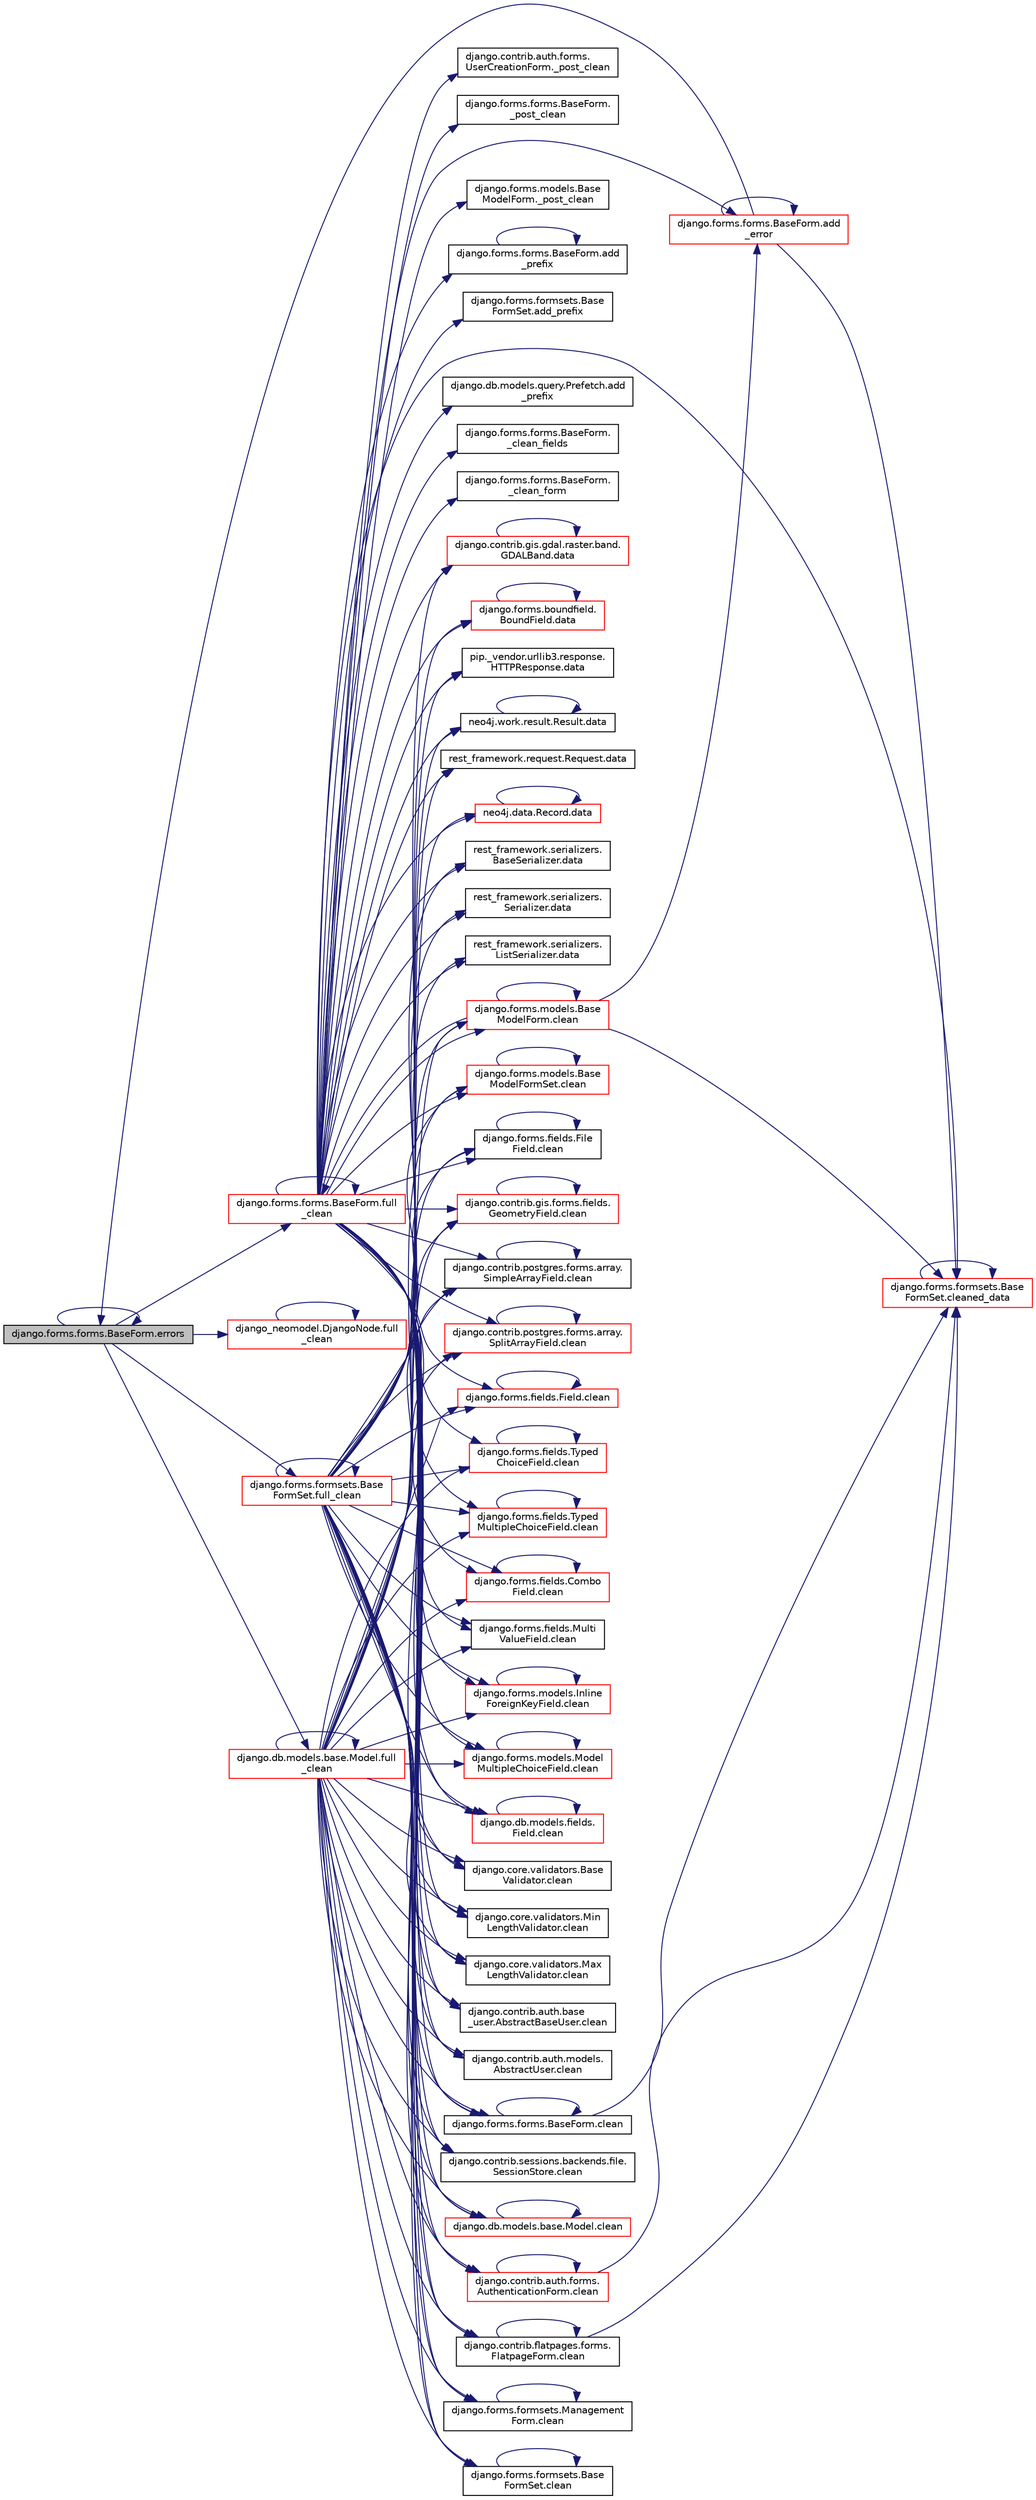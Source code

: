 digraph "django.forms.forms.BaseForm.errors"
{
 // LATEX_PDF_SIZE
  edge [fontname="Helvetica",fontsize="10",labelfontname="Helvetica",labelfontsize="10"];
  node [fontname="Helvetica",fontsize="10",shape=record];
  rankdir="LR";
  Node1 [label="django.forms.forms.BaseForm.errors",height=0.2,width=0.4,color="black", fillcolor="grey75", style="filled", fontcolor="black",tooltip=" "];
  Node1 -> Node1 [color="midnightblue",fontsize="10",style="solid",fontname="Helvetica"];
  Node1 -> Node2 [color="midnightblue",fontsize="10",style="solid",fontname="Helvetica"];
  Node2 [label="django.forms.forms.BaseForm.full\l_clean",height=0.2,width=0.4,color="red", fillcolor="white", style="filled",URL="$d8/d44/classdjango_1_1forms_1_1forms_1_1_base_form.html#acb359d947a031d78659b4d55addd67fc",tooltip=" "];
  Node2 -> Node3 [color="midnightblue",fontsize="10",style="solid",fontname="Helvetica"];
  Node3 [label="django.forms.forms.BaseForm.\l_clean_fields",height=0.2,width=0.4,color="black", fillcolor="white", style="filled",URL="$d8/d44/classdjango_1_1forms_1_1forms_1_1_base_form.html#a83aa162a8546268115f897e2a3b6fb15",tooltip=" "];
  Node2 -> Node4 [color="midnightblue",fontsize="10",style="solid",fontname="Helvetica"];
  Node4 [label="django.forms.forms.BaseForm.\l_clean_form",height=0.2,width=0.4,color="black", fillcolor="white", style="filled",URL="$d8/d44/classdjango_1_1forms_1_1forms_1_1_base_form.html#a99bda97815bb5242914022832f94bfe1",tooltip=" "];
  Node2 -> Node5 [color="midnightblue",fontsize="10",style="solid",fontname="Helvetica"];
  Node5 [label="django.contrib.auth.forms.\lUserCreationForm._post_clean",height=0.2,width=0.4,color="black", fillcolor="white", style="filled",URL="$da/d3b/classdjango_1_1contrib_1_1auth_1_1forms_1_1_user_creation_form.html#a8834430d5c139dac7327a6bbcfb1a284",tooltip=" "];
  Node2 -> Node6 [color="midnightblue",fontsize="10",style="solid",fontname="Helvetica"];
  Node6 [label="django.forms.forms.BaseForm.\l_post_clean",height=0.2,width=0.4,color="black", fillcolor="white", style="filled",URL="$d8/d44/classdjango_1_1forms_1_1forms_1_1_base_form.html#ae89876a83bcafc933db537b2a954ca79",tooltip=" "];
  Node2 -> Node7 [color="midnightblue",fontsize="10",style="solid",fontname="Helvetica"];
  Node7 [label="django.forms.models.Base\lModelForm._post_clean",height=0.2,width=0.4,color="black", fillcolor="white", style="filled",URL="$d8/dd8/classdjango_1_1forms_1_1models_1_1_base_model_form.html#a2d2dafc92546e50df3d910ba3dcd52ab",tooltip=" "];
  Node2 -> Node8 [color="midnightblue",fontsize="10",style="solid",fontname="Helvetica"];
  Node8 [label="django.forms.forms.BaseForm.add\l_error",height=0.2,width=0.4,color="red", fillcolor="white", style="filled",URL="$d8/d44/classdjango_1_1forms_1_1forms_1_1_base_form.html#acf2237ac07f8871141489ce1ae752f76",tooltip=" "];
  Node8 -> Node8 [color="midnightblue",fontsize="10",style="solid",fontname="Helvetica"];
  Node8 -> Node9 [color="midnightblue",fontsize="10",style="solid",fontname="Helvetica"];
  Node9 [label="django.forms.formsets.Base\lFormSet.cleaned_data",height=0.2,width=0.4,color="red", fillcolor="white", style="filled",URL="$d5/d7f/classdjango_1_1forms_1_1formsets_1_1_base_form_set.html#aa38b8e30dcee162b6d31447ab61d43fc",tooltip=" "];
  Node9 -> Node9 [color="midnightblue",fontsize="10",style="solid",fontname="Helvetica"];
  Node8 -> Node1 [color="midnightblue",fontsize="10",style="solid",fontname="Helvetica"];
  Node2 -> Node846 [color="midnightblue",fontsize="10",style="solid",fontname="Helvetica"];
  Node846 [label="django.forms.forms.BaseForm.add\l_prefix",height=0.2,width=0.4,color="black", fillcolor="white", style="filled",URL="$d8/d44/classdjango_1_1forms_1_1forms_1_1_base_form.html#a1675d80825ffda150c10bb5d395a7533",tooltip=" "];
  Node846 -> Node846 [color="midnightblue",fontsize="10",style="solid",fontname="Helvetica"];
  Node2 -> Node847 [color="midnightblue",fontsize="10",style="solid",fontname="Helvetica"];
  Node847 [label="django.forms.formsets.Base\lFormSet.add_prefix",height=0.2,width=0.4,color="black", fillcolor="white", style="filled",URL="$d5/d7f/classdjango_1_1forms_1_1formsets_1_1_base_form_set.html#ab7c9950ee4e47460bda858b3cac9032e",tooltip=" "];
  Node2 -> Node848 [color="midnightblue",fontsize="10",style="solid",fontname="Helvetica"];
  Node848 [label="django.db.models.query.Prefetch.add\l_prefix",height=0.2,width=0.4,color="black", fillcolor="white", style="filled",URL="$d0/dbb/classdjango_1_1db_1_1models_1_1query_1_1_prefetch.html#a941eb118060011d33399f408d2ef3dfa",tooltip=" "];
  Node2 -> Node1086 [color="midnightblue",fontsize="10",style="solid",fontname="Helvetica"];
  Node1086 [label="django.contrib.auth.base\l_user.AbstractBaseUser.clean",height=0.2,width=0.4,color="black", fillcolor="white", style="filled",URL="$d6/d40/classdjango_1_1contrib_1_1auth_1_1base__user_1_1_abstract_base_user.html#aad0f9f63494338734d6d42ecdb95e553",tooltip=" "];
  Node2 -> Node1087 [color="midnightblue",fontsize="10",style="solid",fontname="Helvetica"];
  Node1087 [label="django.contrib.auth.forms.\lAuthenticationForm.clean",height=0.2,width=0.4,color="red", fillcolor="white", style="filled",URL="$d3/d34/classdjango_1_1contrib_1_1auth_1_1forms_1_1_authentication_form.html#a7582ce605c846d85757b967f54ebbb3b",tooltip=" "];
  Node1087 -> Node1087 [color="midnightblue",fontsize="10",style="solid",fontname="Helvetica"];
  Node1087 -> Node9 [color="midnightblue",fontsize="10",style="solid",fontname="Helvetica"];
  Node2 -> Node1091 [color="midnightblue",fontsize="10",style="solid",fontname="Helvetica"];
  Node1091 [label="django.contrib.auth.models.\lAbstractUser.clean",height=0.2,width=0.4,color="black", fillcolor="white", style="filled",URL="$dc/db0/classdjango_1_1contrib_1_1auth_1_1models_1_1_abstract_user.html#a16177ac80d9628a91b04baa79efb6fd9",tooltip=" "];
  Node2 -> Node1092 [color="midnightblue",fontsize="10",style="solid",fontname="Helvetica"];
  Node1092 [label="django.contrib.flatpages.forms.\lFlatpageForm.clean",height=0.2,width=0.4,color="black", fillcolor="white", style="filled",URL="$de/d43/classdjango_1_1contrib_1_1flatpages_1_1forms_1_1_flatpage_form.html#a51d9513fb11818ccc8bc81139ce29bed",tooltip=" "];
  Node1092 -> Node1092 [color="midnightblue",fontsize="10",style="solid",fontname="Helvetica"];
  Node1092 -> Node9 [color="midnightblue",fontsize="10",style="solid",fontname="Helvetica"];
  Node2 -> Node1093 [color="midnightblue",fontsize="10",style="solid",fontname="Helvetica"];
  Node1093 [label="django.contrib.sessions.backends.file.\lSessionStore.clean",height=0.2,width=0.4,color="black", fillcolor="white", style="filled",URL="$dc/dba/classdjango_1_1contrib_1_1sessions_1_1backends_1_1file_1_1_session_store.html#a466310a9289ada8808cade6ffc78d1f8",tooltip=" "];
  Node2 -> Node1094 [color="midnightblue",fontsize="10",style="solid",fontname="Helvetica"];
  Node1094 [label="django.db.models.base.Model.clean",height=0.2,width=0.4,color="red", fillcolor="white", style="filled",URL="$da/d39/classdjango_1_1db_1_1models_1_1base_1_1_model.html#a80763289e5ab2e47356a81c107d3f692",tooltip=" "];
  Node1094 -> Node1094 [color="midnightblue",fontsize="10",style="solid",fontname="Helvetica"];
  Node2 -> Node1119 [color="midnightblue",fontsize="10",style="solid",fontname="Helvetica"];
  Node1119 [label="django.forms.forms.BaseForm.clean",height=0.2,width=0.4,color="black", fillcolor="white", style="filled",URL="$d8/d44/classdjango_1_1forms_1_1forms_1_1_base_form.html#aac9e2e177a9d7f1e4ee73b3ebfed6719",tooltip=" "];
  Node1119 -> Node1119 [color="midnightblue",fontsize="10",style="solid",fontname="Helvetica"];
  Node1119 -> Node9 [color="midnightblue",fontsize="10",style="solid",fontname="Helvetica"];
  Node2 -> Node1120 [color="midnightblue",fontsize="10",style="solid",fontname="Helvetica"];
  Node1120 [label="django.forms.formsets.Management\lForm.clean",height=0.2,width=0.4,color="black", fillcolor="white", style="filled",URL="$dd/dc7/classdjango_1_1forms_1_1formsets_1_1_management_form.html#ab3753084432fb91ceaf89cc9d99ff835",tooltip=" "];
  Node1120 -> Node1120 [color="midnightblue",fontsize="10",style="solid",fontname="Helvetica"];
  Node2 -> Node1121 [color="midnightblue",fontsize="10",style="solid",fontname="Helvetica"];
  Node1121 [label="django.forms.formsets.Base\lFormSet.clean",height=0.2,width=0.4,color="black", fillcolor="white", style="filled",URL="$d5/d7f/classdjango_1_1forms_1_1formsets_1_1_base_form_set.html#a53d5a61b00eea6e841a8c1f648087ac2",tooltip=" "];
  Node1121 -> Node1121 [color="midnightblue",fontsize="10",style="solid",fontname="Helvetica"];
  Node2 -> Node1122 [color="midnightblue",fontsize="10",style="solid",fontname="Helvetica"];
  Node1122 [label="django.forms.models.Base\lModelForm.clean",height=0.2,width=0.4,color="red", fillcolor="white", style="filled",URL="$d8/dd8/classdjango_1_1forms_1_1models_1_1_base_model_form.html#abbcddac6d29c87ce3f49fba983f5df0a",tooltip=" "];
  Node1122 -> Node8 [color="midnightblue",fontsize="10",style="solid",fontname="Helvetica"];
  Node1122 -> Node1122 [color="midnightblue",fontsize="10",style="solid",fontname="Helvetica"];
  Node1122 -> Node9 [color="midnightblue",fontsize="10",style="solid",fontname="Helvetica"];
  Node1122 -> Node2 [color="midnightblue",fontsize="10",style="solid",fontname="Helvetica"];
  Node2 -> Node1137 [color="midnightblue",fontsize="10",style="solid",fontname="Helvetica"];
  Node1137 [label="django.forms.models.Base\lModelFormSet.clean",height=0.2,width=0.4,color="red", fillcolor="white", style="filled",URL="$d5/d31/classdjango_1_1forms_1_1models_1_1_base_model_form_set.html#aeb5f8ac417ef44d2a90e7502ccf90482",tooltip=" "];
  Node1137 -> Node1137 [color="midnightblue",fontsize="10",style="solid",fontname="Helvetica"];
  Node2 -> Node1168 [color="midnightblue",fontsize="10",style="solid",fontname="Helvetica"];
  Node1168 [label="django.forms.fields.File\lField.clean",height=0.2,width=0.4,color="black", fillcolor="white", style="filled",URL="$d3/d1b/classdjango_1_1forms_1_1fields_1_1_file_field.html#ae3c8299b20e606d1260e775eda586ccd",tooltip=" "];
  Node1168 -> Node1168 [color="midnightblue",fontsize="10",style="solid",fontname="Helvetica"];
  Node2 -> Node1169 [color="midnightblue",fontsize="10",style="solid",fontname="Helvetica"];
  Node1169 [label="django.contrib.gis.forms.fields.\lGeometryField.clean",height=0.2,width=0.4,color="red", fillcolor="white", style="filled",URL="$d6/d61/classdjango_1_1contrib_1_1gis_1_1forms_1_1fields_1_1_geometry_field.html#ad1db3bbf833e06307ae89407f6e39c3a",tooltip=" "];
  Node1169 -> Node1169 [color="midnightblue",fontsize="10",style="solid",fontname="Helvetica"];
  Node2 -> Node1188 [color="midnightblue",fontsize="10",style="solid",fontname="Helvetica"];
  Node1188 [label="django.contrib.postgres.forms.array.\lSimpleArrayField.clean",height=0.2,width=0.4,color="black", fillcolor="white", style="filled",URL="$de/da4/classdjango_1_1contrib_1_1postgres_1_1forms_1_1array_1_1_simple_array_field.html#a755fc4cbcd570ffde05142c3ce150d40",tooltip=" "];
  Node1188 -> Node1188 [color="midnightblue",fontsize="10",style="solid",fontname="Helvetica"];
  Node2 -> Node1189 [color="midnightblue",fontsize="10",style="solid",fontname="Helvetica"];
  Node1189 [label="django.contrib.postgres.forms.array.\lSplitArrayField.clean",height=0.2,width=0.4,color="red", fillcolor="white", style="filled",URL="$d4/da1/classdjango_1_1contrib_1_1postgres_1_1forms_1_1array_1_1_split_array_field.html#ac50f298c7b1e3fff235e3fe0869cd01e",tooltip=" "];
  Node1189 -> Node1189 [color="midnightblue",fontsize="10",style="solid",fontname="Helvetica"];
  Node2 -> Node1191 [color="midnightblue",fontsize="10",style="solid",fontname="Helvetica"];
  Node1191 [label="django.forms.fields.Field.clean",height=0.2,width=0.4,color="red", fillcolor="white", style="filled",URL="$d2/d0d/classdjango_1_1forms_1_1fields_1_1_field.html#ac067d0195ef0f3a2c37b00ec6118c25a",tooltip=" "];
  Node1191 -> Node1191 [color="midnightblue",fontsize="10",style="solid",fontname="Helvetica"];
  Node2 -> Node1379 [color="midnightblue",fontsize="10",style="solid",fontname="Helvetica"];
  Node1379 [label="django.forms.fields.Typed\lChoiceField.clean",height=0.2,width=0.4,color="red", fillcolor="white", style="filled",URL="$d4/dc6/classdjango_1_1forms_1_1fields_1_1_typed_choice_field.html#a48fa455561a0650fb71dc21fb5cd7eb3",tooltip=" "];
  Node1379 -> Node1379 [color="midnightblue",fontsize="10",style="solid",fontname="Helvetica"];
  Node2 -> Node1382 [color="midnightblue",fontsize="10",style="solid",fontname="Helvetica"];
  Node1382 [label="django.forms.fields.Typed\lMultipleChoiceField.clean",height=0.2,width=0.4,color="red", fillcolor="white", style="filled",URL="$d5/db0/classdjango_1_1forms_1_1fields_1_1_typed_multiple_choice_field.html#a74717f459998af65b3437d98ab244fcf",tooltip=" "];
  Node1382 -> Node1382 [color="midnightblue",fontsize="10",style="solid",fontname="Helvetica"];
  Node2 -> Node1383 [color="midnightblue",fontsize="10",style="solid",fontname="Helvetica"];
  Node1383 [label="django.forms.fields.Combo\lField.clean",height=0.2,width=0.4,color="red", fillcolor="white", style="filled",URL="$dd/d80/classdjango_1_1forms_1_1fields_1_1_combo_field.html#ae690c346f89c9dda4bc0f81e059e7fab",tooltip=" "];
  Node1383 -> Node1383 [color="midnightblue",fontsize="10",style="solid",fontname="Helvetica"];
  Node2 -> Node1384 [color="midnightblue",fontsize="10",style="solid",fontname="Helvetica"];
  Node1384 [label="django.forms.fields.Multi\lValueField.clean",height=0.2,width=0.4,color="black", fillcolor="white", style="filled",URL="$da/dea/classdjango_1_1forms_1_1fields_1_1_multi_value_field.html#a3c81eed402e2d4259b57d2b23feb3796",tooltip=" "];
  Node2 -> Node1385 [color="midnightblue",fontsize="10",style="solid",fontname="Helvetica"];
  Node1385 [label="django.forms.models.Inline\lForeignKeyField.clean",height=0.2,width=0.4,color="red", fillcolor="white", style="filled",URL="$d7/d15/classdjango_1_1forms_1_1models_1_1_inline_foreign_key_field.html#a0da0a2e2f1ff47bb521a7268eada941e",tooltip=" "];
  Node1385 -> Node1385 [color="midnightblue",fontsize="10",style="solid",fontname="Helvetica"];
  Node2 -> Node1387 [color="midnightblue",fontsize="10",style="solid",fontname="Helvetica"];
  Node1387 [label="django.forms.models.Model\lMultipleChoiceField.clean",height=0.2,width=0.4,color="red", fillcolor="white", style="filled",URL="$d3/d8a/classdjango_1_1forms_1_1models_1_1_model_multiple_choice_field.html#a5fe4a77a897fef91b3de7ccc8e883b3e",tooltip=" "];
  Node1387 -> Node1387 [color="midnightblue",fontsize="10",style="solid",fontname="Helvetica"];
  Node2 -> Node1399 [color="midnightblue",fontsize="10",style="solid",fontname="Helvetica"];
  Node1399 [label="django.db.models.fields.\lField.clean",height=0.2,width=0.4,color="red", fillcolor="white", style="filled",URL="$db/d75/classdjango_1_1db_1_1models_1_1fields_1_1_field.html#ae5e0fc7f93205a2b790c69ad2de9c0c5",tooltip=" "];
  Node1399 -> Node1399 [color="midnightblue",fontsize="10",style="solid",fontname="Helvetica"];
  Node2 -> Node1400 [color="midnightblue",fontsize="10",style="solid",fontname="Helvetica"];
  Node1400 [label="django.core.validators.Base\lValidator.clean",height=0.2,width=0.4,color="black", fillcolor="white", style="filled",URL="$df/d4a/classdjango_1_1core_1_1validators_1_1_base_validator.html#af589e564b77a40a626b6122348e0e44a",tooltip=" "];
  Node2 -> Node1401 [color="midnightblue",fontsize="10",style="solid",fontname="Helvetica"];
  Node1401 [label="django.core.validators.Min\lLengthValidator.clean",height=0.2,width=0.4,color="black", fillcolor="white", style="filled",URL="$d0/d4f/classdjango_1_1core_1_1validators_1_1_min_length_validator.html#aa2a603d7a98976ed0d49e69440c5651d",tooltip=" "];
  Node2 -> Node1402 [color="midnightblue",fontsize="10",style="solid",fontname="Helvetica"];
  Node1402 [label="django.core.validators.Max\lLengthValidator.clean",height=0.2,width=0.4,color="black", fillcolor="white", style="filled",URL="$d5/d69/classdjango_1_1core_1_1validators_1_1_max_length_validator.html#a26c241ee99dffe38532be278cd200aff",tooltip=" "];
  Node2 -> Node9 [color="midnightblue",fontsize="10",style="solid",fontname="Helvetica"];
  Node2 -> Node835 [color="midnightblue",fontsize="10",style="solid",fontname="Helvetica"];
  Node835 [label="django.forms.boundfield.\lBoundField.data",height=0.2,width=0.4,color="red", fillcolor="white", style="filled",URL="$da/d92/classdjango_1_1forms_1_1boundfield_1_1_bound_field.html#ab171a7cf1b7f223c5a378a8a216c665d",tooltip=" "];
  Node835 -> Node835 [color="midnightblue",fontsize="10",style="solid",fontname="Helvetica"];
  Node2 -> Node838 [color="midnightblue",fontsize="10",style="solid",fontname="Helvetica"];
  Node838 [label="pip._vendor.urllib3.response.\lHTTPResponse.data",height=0.2,width=0.4,color="black", fillcolor="white", style="filled",URL="$dd/d5a/classpip_1_1__vendor_1_1urllib3_1_1response_1_1_h_t_t_p_response.html#a6e7ac6d6d58cacbce67ec13daeedeb7c",tooltip=" "];
  Node2 -> Node837 [color="midnightblue",fontsize="10",style="solid",fontname="Helvetica"];
  Node837 [label="neo4j.work.result.Result.data",height=0.2,width=0.4,color="black", fillcolor="white", style="filled",URL="$d6/d93/classneo4j_1_1work_1_1result_1_1_result.html#a91a9d95693baed609c832d2306811873",tooltip=" "];
  Node837 -> Node837 [color="midnightblue",fontsize="10",style="solid",fontname="Helvetica"];
  Node2 -> Node839 [color="midnightblue",fontsize="10",style="solid",fontname="Helvetica"];
  Node839 [label="rest_framework.request.Request.data",height=0.2,width=0.4,color="black", fillcolor="white", style="filled",URL="$d9/d48/classrest__framework_1_1request_1_1_request.html#ae246e53ff4ce6ec7367efa833ac43eb7",tooltip=" "];
  Node2 -> Node836 [color="midnightblue",fontsize="10",style="solid",fontname="Helvetica"];
  Node836 [label="neo4j.data.Record.data",height=0.2,width=0.4,color="red", fillcolor="white", style="filled",URL="$d8/da3/classneo4j_1_1data_1_1_record.html#a24123084c9f60275847a4509076677bf",tooltip=" "];
  Node836 -> Node836 [color="midnightblue",fontsize="10",style="solid",fontname="Helvetica"];
  Node2 -> Node840 [color="midnightblue",fontsize="10",style="solid",fontname="Helvetica"];
  Node840 [label="rest_framework.serializers.\lBaseSerializer.data",height=0.2,width=0.4,color="black", fillcolor="white", style="filled",URL="$d9/de7/classrest__framework_1_1serializers_1_1_base_serializer.html#ab8e2dde5ecf9c3cc38be55e4b92f7fae",tooltip=" "];
  Node2 -> Node841 [color="midnightblue",fontsize="10",style="solid",fontname="Helvetica"];
  Node841 [label="rest_framework.serializers.\lSerializer.data",height=0.2,width=0.4,color="black", fillcolor="white", style="filled",URL="$de/daf/classrest__framework_1_1serializers_1_1_serializer.html#a028ae12666279b96942ec52c9e0bfb70",tooltip=" "];
  Node2 -> Node842 [color="midnightblue",fontsize="10",style="solid",fontname="Helvetica"];
  Node842 [label="rest_framework.serializers.\lListSerializer.data",height=0.2,width=0.4,color="black", fillcolor="white", style="filled",URL="$d9/dee/classrest__framework_1_1serializers_1_1_list_serializer.html#a98b5c9f9dc18b200355dfed8df68dd19",tooltip=" "];
  Node2 -> Node823 [color="midnightblue",fontsize="10",style="solid",fontname="Helvetica"];
  Node823 [label="django.contrib.gis.gdal.raster.band.\lGDALBand.data",height=0.2,width=0.4,color="red", fillcolor="white", style="filled",URL="$d5/d4d/classdjango_1_1contrib_1_1gis_1_1gdal_1_1raster_1_1band_1_1_g_d_a_l_band.html#ab034c17962c340c65434561c57451461",tooltip=" "];
  Node823 -> Node823 [color="midnightblue",fontsize="10",style="solid",fontname="Helvetica"];
  Node2 -> Node2 [color="midnightblue",fontsize="10",style="solid",fontname="Helvetica"];
  Node1 -> Node1084 [color="midnightblue",fontsize="10",style="solid",fontname="Helvetica"];
  Node1084 [label="django.forms.formsets.Base\lFormSet.full_clean",height=0.2,width=0.4,color="red", fillcolor="white", style="filled",URL="$d5/d7f/classdjango_1_1forms_1_1formsets_1_1_base_form_set.html#ab85a836f8efaf3f794e9c34d427967f7",tooltip=" "];
  Node1084 -> Node1086 [color="midnightblue",fontsize="10",style="solid",fontname="Helvetica"];
  Node1084 -> Node1087 [color="midnightblue",fontsize="10",style="solid",fontname="Helvetica"];
  Node1084 -> Node1091 [color="midnightblue",fontsize="10",style="solid",fontname="Helvetica"];
  Node1084 -> Node1092 [color="midnightblue",fontsize="10",style="solid",fontname="Helvetica"];
  Node1084 -> Node1093 [color="midnightblue",fontsize="10",style="solid",fontname="Helvetica"];
  Node1084 -> Node1094 [color="midnightblue",fontsize="10",style="solid",fontname="Helvetica"];
  Node1084 -> Node1119 [color="midnightblue",fontsize="10",style="solid",fontname="Helvetica"];
  Node1084 -> Node1120 [color="midnightblue",fontsize="10",style="solid",fontname="Helvetica"];
  Node1084 -> Node1121 [color="midnightblue",fontsize="10",style="solid",fontname="Helvetica"];
  Node1084 -> Node1122 [color="midnightblue",fontsize="10",style="solid",fontname="Helvetica"];
  Node1084 -> Node1137 [color="midnightblue",fontsize="10",style="solid",fontname="Helvetica"];
  Node1084 -> Node1168 [color="midnightblue",fontsize="10",style="solid",fontname="Helvetica"];
  Node1084 -> Node1169 [color="midnightblue",fontsize="10",style="solid",fontname="Helvetica"];
  Node1084 -> Node1188 [color="midnightblue",fontsize="10",style="solid",fontname="Helvetica"];
  Node1084 -> Node1189 [color="midnightblue",fontsize="10",style="solid",fontname="Helvetica"];
  Node1084 -> Node1191 [color="midnightblue",fontsize="10",style="solid",fontname="Helvetica"];
  Node1084 -> Node1379 [color="midnightblue",fontsize="10",style="solid",fontname="Helvetica"];
  Node1084 -> Node1382 [color="midnightblue",fontsize="10",style="solid",fontname="Helvetica"];
  Node1084 -> Node1383 [color="midnightblue",fontsize="10",style="solid",fontname="Helvetica"];
  Node1084 -> Node1384 [color="midnightblue",fontsize="10",style="solid",fontname="Helvetica"];
  Node1084 -> Node1385 [color="midnightblue",fontsize="10",style="solid",fontname="Helvetica"];
  Node1084 -> Node1387 [color="midnightblue",fontsize="10",style="solid",fontname="Helvetica"];
  Node1084 -> Node1399 [color="midnightblue",fontsize="10",style="solid",fontname="Helvetica"];
  Node1084 -> Node1400 [color="midnightblue",fontsize="10",style="solid",fontname="Helvetica"];
  Node1084 -> Node1401 [color="midnightblue",fontsize="10",style="solid",fontname="Helvetica"];
  Node1084 -> Node1402 [color="midnightblue",fontsize="10",style="solid",fontname="Helvetica"];
  Node1084 -> Node835 [color="midnightblue",fontsize="10",style="solid",fontname="Helvetica"];
  Node1084 -> Node823 [color="midnightblue",fontsize="10",style="solid",fontname="Helvetica"];
  Node1084 -> Node838 [color="midnightblue",fontsize="10",style="solid",fontname="Helvetica"];
  Node1084 -> Node839 [color="midnightblue",fontsize="10",style="solid",fontname="Helvetica"];
  Node1084 -> Node840 [color="midnightblue",fontsize="10",style="solid",fontname="Helvetica"];
  Node1084 -> Node841 [color="midnightblue",fontsize="10",style="solid",fontname="Helvetica"];
  Node1084 -> Node842 [color="midnightblue",fontsize="10",style="solid",fontname="Helvetica"];
  Node1084 -> Node836 [color="midnightblue",fontsize="10",style="solid",fontname="Helvetica"];
  Node1084 -> Node837 [color="midnightblue",fontsize="10",style="solid",fontname="Helvetica"];
  Node1084 -> Node1084 [color="midnightblue",fontsize="10",style="solid",fontname="Helvetica"];
  Node1 -> Node1147 [color="midnightblue",fontsize="10",style="solid",fontname="Helvetica"];
  Node1147 [label="django_neomodel.DjangoNode.full\l_clean",height=0.2,width=0.4,color="red", fillcolor="white", style="filled",URL="$dc/dc5/classdjango__neomodel_1_1_django_node.html#a25982122f17fc8c8b8df90be2a8e03ee",tooltip=" "];
  Node1147 -> Node1147 [color="midnightblue",fontsize="10",style="solid",fontname="Helvetica"];
  Node1 -> Node1167 [color="midnightblue",fontsize="10",style="solid",fontname="Helvetica"];
  Node1167 [label="django.db.models.base.Model.full\l_clean",height=0.2,width=0.4,color="red", fillcolor="white", style="filled",URL="$da/d39/classdjango_1_1db_1_1models_1_1base_1_1_model.html#a29e9a703ef45c4d00285f419164ae278",tooltip=" "];
  Node1167 -> Node1086 [color="midnightblue",fontsize="10",style="solid",fontname="Helvetica"];
  Node1167 -> Node1087 [color="midnightblue",fontsize="10",style="solid",fontname="Helvetica"];
  Node1167 -> Node1091 [color="midnightblue",fontsize="10",style="solid",fontname="Helvetica"];
  Node1167 -> Node1092 [color="midnightblue",fontsize="10",style="solid",fontname="Helvetica"];
  Node1167 -> Node1093 [color="midnightblue",fontsize="10",style="solid",fontname="Helvetica"];
  Node1167 -> Node1094 [color="midnightblue",fontsize="10",style="solid",fontname="Helvetica"];
  Node1167 -> Node1119 [color="midnightblue",fontsize="10",style="solid",fontname="Helvetica"];
  Node1167 -> Node1120 [color="midnightblue",fontsize="10",style="solid",fontname="Helvetica"];
  Node1167 -> Node1121 [color="midnightblue",fontsize="10",style="solid",fontname="Helvetica"];
  Node1167 -> Node1122 [color="midnightblue",fontsize="10",style="solid",fontname="Helvetica"];
  Node1167 -> Node1137 [color="midnightblue",fontsize="10",style="solid",fontname="Helvetica"];
  Node1167 -> Node1168 [color="midnightblue",fontsize="10",style="solid",fontname="Helvetica"];
  Node1167 -> Node1169 [color="midnightblue",fontsize="10",style="solid",fontname="Helvetica"];
  Node1167 -> Node1188 [color="midnightblue",fontsize="10",style="solid",fontname="Helvetica"];
  Node1167 -> Node1189 [color="midnightblue",fontsize="10",style="solid",fontname="Helvetica"];
  Node1167 -> Node1191 [color="midnightblue",fontsize="10",style="solid",fontname="Helvetica"];
  Node1167 -> Node1379 [color="midnightblue",fontsize="10",style="solid",fontname="Helvetica"];
  Node1167 -> Node1382 [color="midnightblue",fontsize="10",style="solid",fontname="Helvetica"];
  Node1167 -> Node1383 [color="midnightblue",fontsize="10",style="solid",fontname="Helvetica"];
  Node1167 -> Node1384 [color="midnightblue",fontsize="10",style="solid",fontname="Helvetica"];
  Node1167 -> Node1385 [color="midnightblue",fontsize="10",style="solid",fontname="Helvetica"];
  Node1167 -> Node1387 [color="midnightblue",fontsize="10",style="solid",fontname="Helvetica"];
  Node1167 -> Node1399 [color="midnightblue",fontsize="10",style="solid",fontname="Helvetica"];
  Node1167 -> Node1400 [color="midnightblue",fontsize="10",style="solid",fontname="Helvetica"];
  Node1167 -> Node1401 [color="midnightblue",fontsize="10",style="solid",fontname="Helvetica"];
  Node1167 -> Node1402 [color="midnightblue",fontsize="10",style="solid",fontname="Helvetica"];
  Node1167 -> Node1167 [color="midnightblue",fontsize="10",style="solid",fontname="Helvetica"];
}
